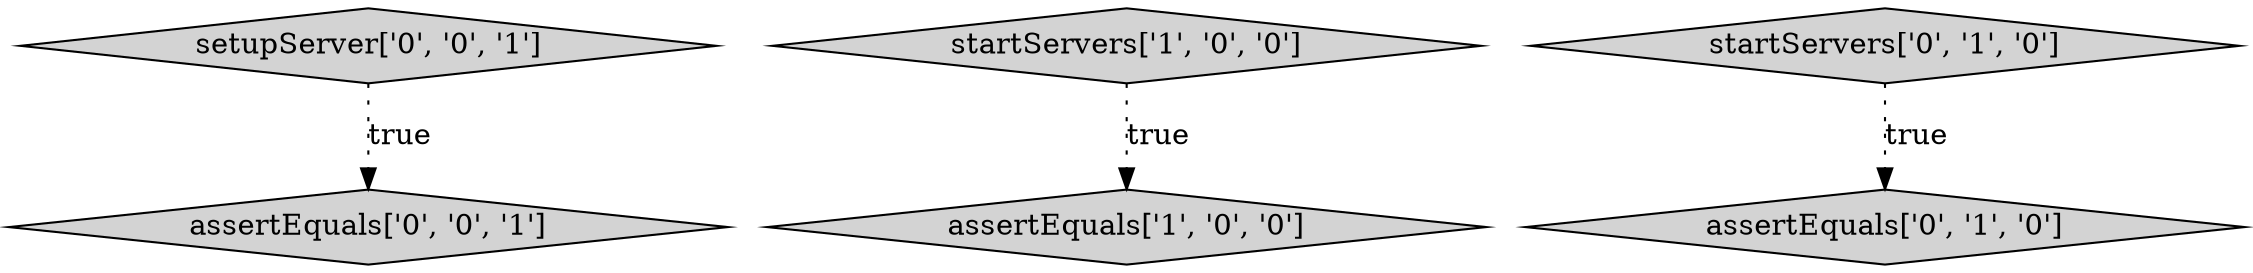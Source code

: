 digraph {
4 [style = filled, label = "setupServer['0', '0', '1']", fillcolor = lightgray, shape = diamond image = "AAA0AAABBB3BBB"];
0 [style = filled, label = "startServers['1', '0', '0']", fillcolor = lightgray, shape = diamond image = "AAA0AAABBB1BBB"];
5 [style = filled, label = "assertEquals['0', '0', '1']", fillcolor = lightgray, shape = diamond image = "AAA0AAABBB3BBB"];
2 [style = filled, label = "startServers['0', '1', '0']", fillcolor = lightgray, shape = diamond image = "AAA0AAABBB2BBB"];
3 [style = filled, label = "assertEquals['0', '1', '0']", fillcolor = lightgray, shape = diamond image = "AAA0AAABBB2BBB"];
1 [style = filled, label = "assertEquals['1', '0', '0']", fillcolor = lightgray, shape = diamond image = "AAA0AAABBB1BBB"];
4->5 [style = dotted, label="true"];
0->1 [style = dotted, label="true"];
2->3 [style = dotted, label="true"];
}
